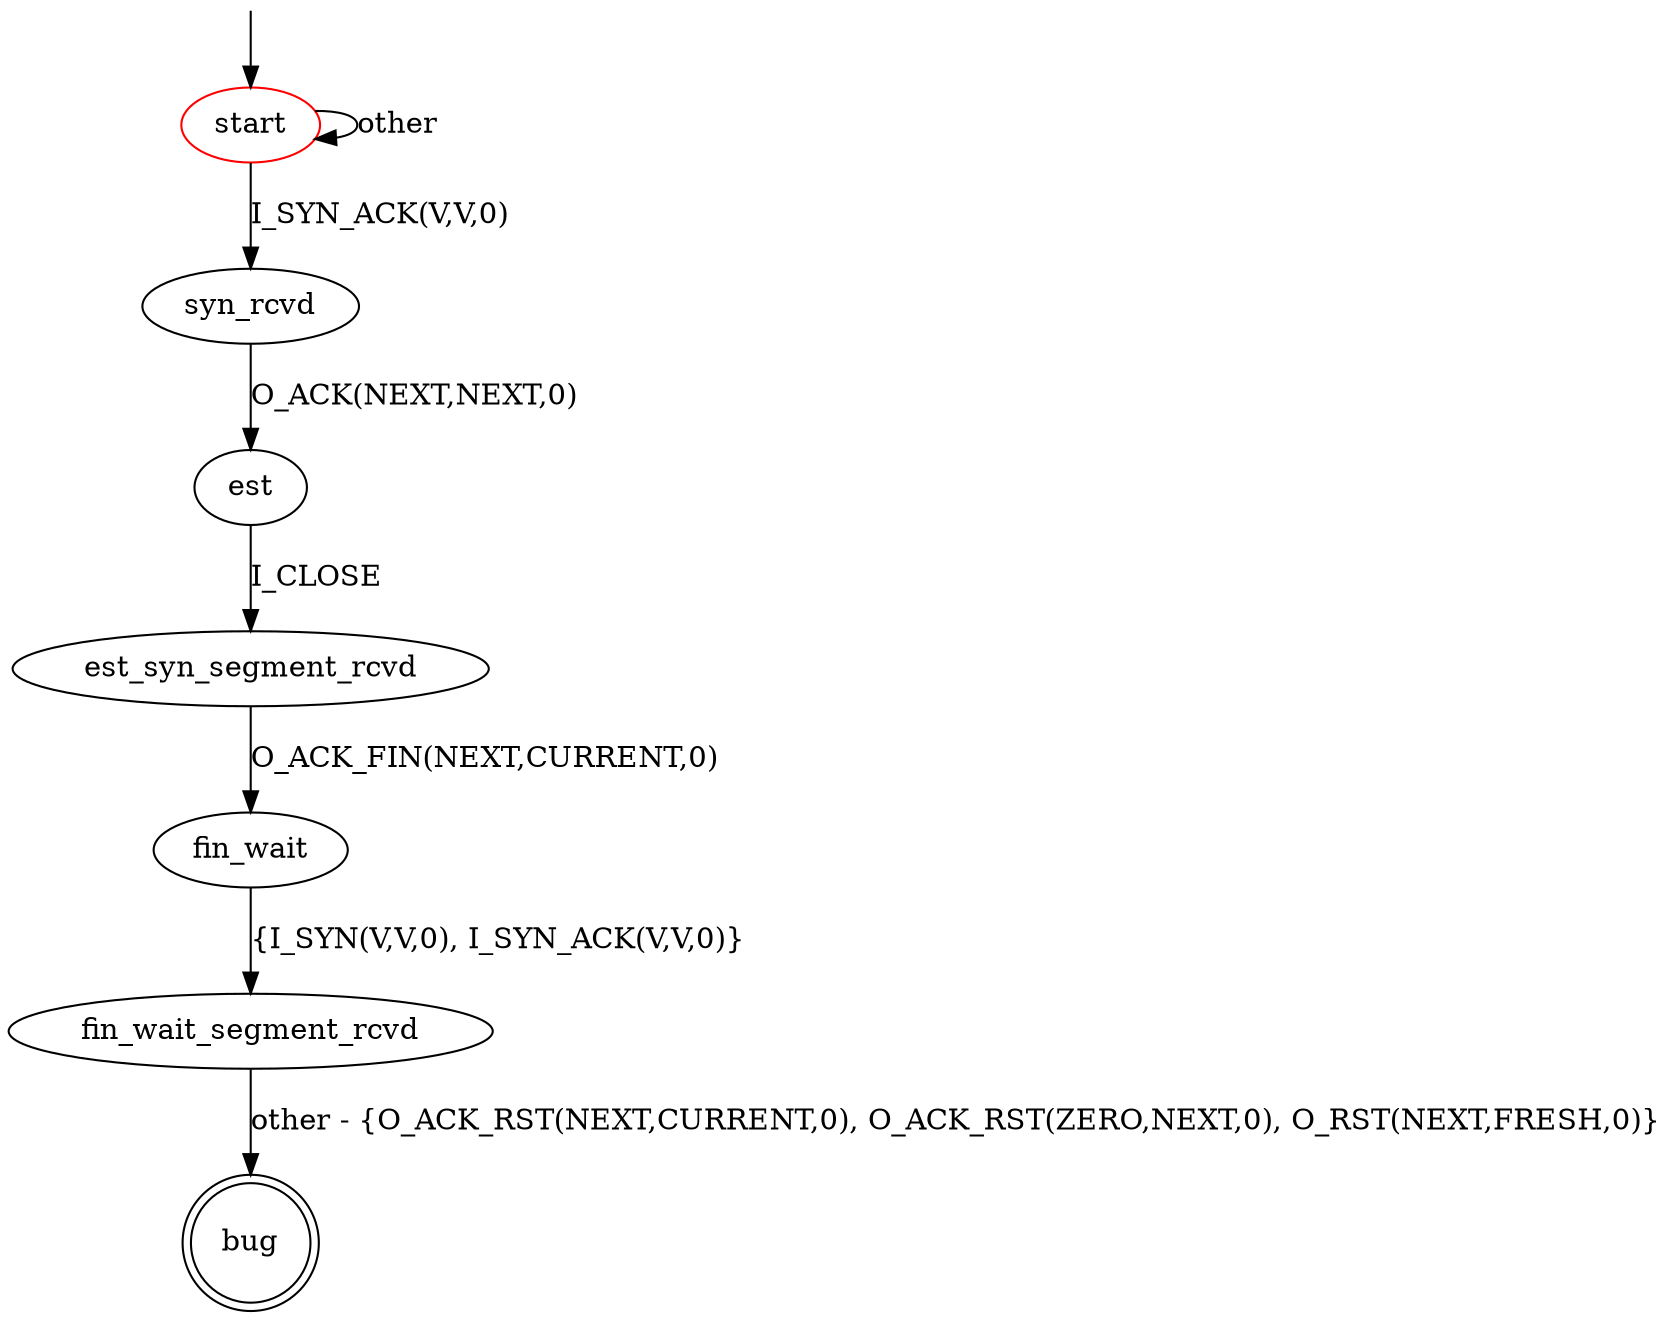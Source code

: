 digraph G {
label=""
start [color="red"]
bug [shape="doublecircle"]

start -> start [label="other"]
start -> syn_rcvd [label="I_SYN_ACK(V,V,0)"]

syn_rcvd -> est [label = "O_ACK(NEXT,NEXT,0)"]

est -> est_syn_segment_rcvd [label="I_CLOSE"]

est_syn_segment_rcvd -> fin_wait [label="O_ACK_FIN(NEXT,CURRENT,0)"]

fin_wait -> fin_wait_segment_rcvd [label="{I_SYN(V,V,0), I_SYN_ACK(V,V,0)}"]
// could be improved so that it also captures exchanges after which the SUT remains in state ESTABLISHED
fin_wait_segment_rcvd -> bug [label="other - {O_ACK_RST(NEXT,CURRENT,0), O_ACK_RST(ZERO,NEXT,0), O_RST(NEXT,FRESH,0)}"]

__start0 [label="" shape="none" width="0" height="0"];
__start0 -> start;
}